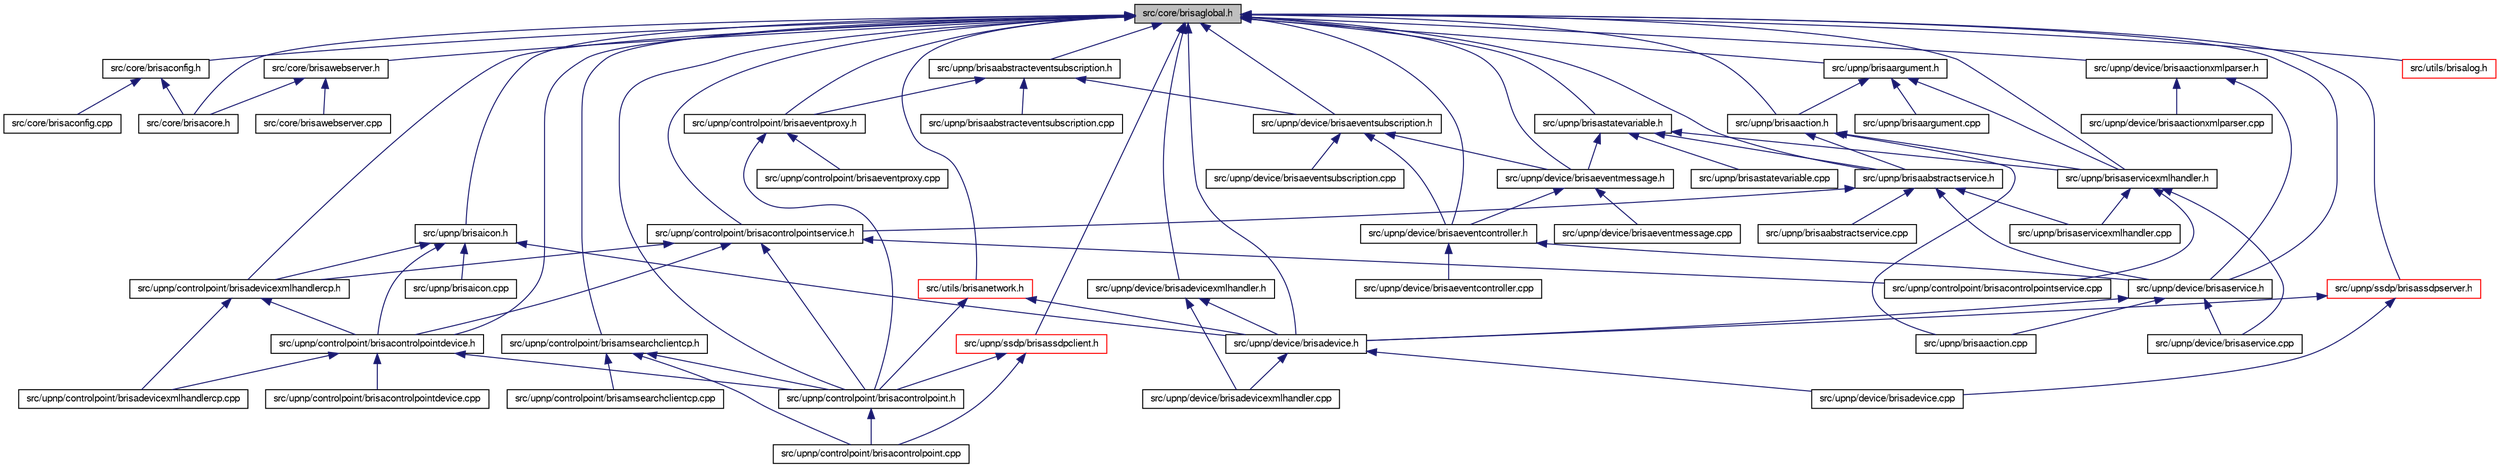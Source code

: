 digraph G
{
  bgcolor="transparent";
  edge [fontname="FreeSans",fontsize="10",labelfontname="FreeSans",labelfontsize="10"];
  node [fontname="FreeSans",fontsize="10",shape=record];
  Node1 [label="src/core/brisaglobal.h",height=0.2,width=0.4,color="black", fillcolor="grey75", style="filled" fontcolor="black"];
  Node1 -> Node2 [dir=back,color="midnightblue",fontsize="10",style="solid"];
  Node2 [label="src/core/brisaconfig.h",height=0.2,width=0.4,color="black",URL="$brisaconfig_8h.html"];
  Node2 -> Node3 [dir=back,color="midnightblue",fontsize="10",style="solid"];
  Node3 [label="src/core/brisaconfig.cpp",height=0.2,width=0.4,color="black",URL="$brisaconfig_8cpp.html"];
  Node2 -> Node4 [dir=back,color="midnightblue",fontsize="10",style="solid"];
  Node4 [label="src/core/brisacore.h",height=0.2,width=0.4,color="black",URL="$brisacore_8h.html"];
  Node1 -> Node4 [dir=back,color="midnightblue",fontsize="10",style="solid"];
  Node1 -> Node5 [dir=back,color="midnightblue",fontsize="10",style="solid"];
  Node5 [label="src/core/brisawebserver.h",height=0.2,width=0.4,color="black",URL="$brisawebserver_8h.html"];
  Node5 -> Node4 [dir=back,color="midnightblue",fontsize="10",style="solid"];
  Node5 -> Node6 [dir=back,color="midnightblue",fontsize="10",style="solid"];
  Node6 [label="src/core/brisawebserver.cpp",height=0.2,width=0.4,color="black",URL="$brisawebserver_8cpp.html"];
  Node1 -> Node7 [dir=back,color="midnightblue",fontsize="10",style="solid"];
  Node7 [label="src/upnp/brisaabstracteventsubscription.h",height=0.2,width=0.4,color="black",URL="$brisaabstracteventsubscription_8h.html"];
  Node7 -> Node8 [dir=back,color="midnightblue",fontsize="10",style="solid"];
  Node8 [label="src/upnp/brisaabstracteventsubscription.cpp",height=0.2,width=0.4,color="black",URL="$brisaabstracteventsubscription_8cpp.html"];
  Node7 -> Node9 [dir=back,color="midnightblue",fontsize="10",style="solid"];
  Node9 [label="src/upnp/controlpoint/brisaeventproxy.h",height=0.2,width=0.4,color="black",URL="$brisaeventproxy_8h.html"];
  Node9 -> Node10 [dir=back,color="midnightblue",fontsize="10",style="solid"];
  Node10 [label="src/upnp/controlpoint/brisacontrolpoint.h",height=0.2,width=0.4,color="black",URL="$brisacontrolpoint_8h.html"];
  Node10 -> Node11 [dir=back,color="midnightblue",fontsize="10",style="solid"];
  Node11 [label="src/upnp/controlpoint/brisacontrolpoint.cpp",height=0.2,width=0.4,color="black",URL="$brisacontrolpoint_8cpp.html"];
  Node9 -> Node12 [dir=back,color="midnightblue",fontsize="10",style="solid"];
  Node12 [label="src/upnp/controlpoint/brisaeventproxy.cpp",height=0.2,width=0.4,color="black",URL="$brisaeventproxy_8cpp.html"];
  Node7 -> Node13 [dir=back,color="midnightblue",fontsize="10",style="solid"];
  Node13 [label="src/upnp/device/brisaeventsubscription.h",height=0.2,width=0.4,color="black",URL="$brisaeventsubscription_8h.html"];
  Node13 -> Node14 [dir=back,color="midnightblue",fontsize="10",style="solid"];
  Node14 [label="src/upnp/device/brisaeventcontroller.h",height=0.2,width=0.4,color="black",URL="$brisaeventcontroller_8h.html"];
  Node14 -> Node15 [dir=back,color="midnightblue",fontsize="10",style="solid"];
  Node15 [label="src/upnp/device/brisaeventcontroller.cpp",height=0.2,width=0.4,color="black",URL="$brisaeventcontroller_8cpp.html"];
  Node14 -> Node16 [dir=back,color="midnightblue",fontsize="10",style="solid"];
  Node16 [label="src/upnp/device/brisaservice.h",height=0.2,width=0.4,color="black",URL="$brisaservice_8h.html"];
  Node16 -> Node17 [dir=back,color="midnightblue",fontsize="10",style="solid"];
  Node17 [label="src/upnp/brisaaction.cpp",height=0.2,width=0.4,color="black",URL="$brisaaction_8cpp.html"];
  Node16 -> Node18 [dir=back,color="midnightblue",fontsize="10",style="solid"];
  Node18 [label="src/upnp/device/brisadevice.h",height=0.2,width=0.4,color="black",URL="$brisadevice_8h.html"];
  Node18 -> Node19 [dir=back,color="midnightblue",fontsize="10",style="solid"];
  Node19 [label="src/upnp/device/brisadevice.cpp",height=0.2,width=0.4,color="black",URL="$brisadevice_8cpp.html"];
  Node18 -> Node20 [dir=back,color="midnightblue",fontsize="10",style="solid"];
  Node20 [label="src/upnp/device/brisadevicexmlhandler.cpp",height=0.2,width=0.4,color="black",URL="$brisadevicexmlhandler_8cpp.html"];
  Node16 -> Node21 [dir=back,color="midnightblue",fontsize="10",style="solid"];
  Node21 [label="src/upnp/device/brisaservice.cpp",height=0.2,width=0.4,color="black",URL="$brisaservice_8cpp.html"];
  Node13 -> Node22 [dir=back,color="midnightblue",fontsize="10",style="solid"];
  Node22 [label="src/upnp/device/brisaeventmessage.h",height=0.2,width=0.4,color="black",URL="$brisaeventmessage_8h.html"];
  Node22 -> Node14 [dir=back,color="midnightblue",fontsize="10",style="solid"];
  Node22 -> Node23 [dir=back,color="midnightblue",fontsize="10",style="solid"];
  Node23 [label="src/upnp/device/brisaeventmessage.cpp",height=0.2,width=0.4,color="black",URL="$brisaeventmessage_8cpp.html"];
  Node13 -> Node24 [dir=back,color="midnightblue",fontsize="10",style="solid"];
  Node24 [label="src/upnp/device/brisaeventsubscription.cpp",height=0.2,width=0.4,color="black",URL="$brisaeventsubscription_8cpp.html"];
  Node1 -> Node25 [dir=back,color="midnightblue",fontsize="10",style="solid"];
  Node25 [label="src/upnp/brisaabstractservice.h",height=0.2,width=0.4,color="black",URL="$brisaabstractservice_8h.html"];
  Node25 -> Node26 [dir=back,color="midnightblue",fontsize="10",style="solid"];
  Node26 [label="src/upnp/brisaabstractservice.cpp",height=0.2,width=0.4,color="black",URL="$brisaabstractservice_8cpp.html"];
  Node25 -> Node27 [dir=back,color="midnightblue",fontsize="10",style="solid"];
  Node27 [label="src/upnp/brisaservicexmlhandler.cpp",height=0.2,width=0.4,color="black",URL="$brisaservicexmlhandler_8cpp.html"];
  Node25 -> Node28 [dir=back,color="midnightblue",fontsize="10",style="solid"];
  Node28 [label="src/upnp/controlpoint/brisacontrolpointservice.h",height=0.2,width=0.4,color="black",URL="$brisacontrolpointservice_8h.html"];
  Node28 -> Node10 [dir=back,color="midnightblue",fontsize="10",style="solid"];
  Node28 -> Node29 [dir=back,color="midnightblue",fontsize="10",style="solid"];
  Node29 [label="src/upnp/controlpoint/brisacontrolpointdevice.h",height=0.2,width=0.4,color="black",URL="$brisacontrolpointdevice_8h.html"];
  Node29 -> Node10 [dir=back,color="midnightblue",fontsize="10",style="solid"];
  Node29 -> Node30 [dir=back,color="midnightblue",fontsize="10",style="solid"];
  Node30 [label="src/upnp/controlpoint/brisacontrolpointdevice.cpp",height=0.2,width=0.4,color="black",URL="$brisacontrolpointdevice_8cpp.html"];
  Node29 -> Node31 [dir=back,color="midnightblue",fontsize="10",style="solid"];
  Node31 [label="src/upnp/controlpoint/brisadevicexmlhandlercp.cpp",height=0.2,width=0.4,color="black",URL="$brisadevicexmlhandlercp_8cpp.html"];
  Node28 -> Node32 [dir=back,color="midnightblue",fontsize="10",style="solid"];
  Node32 [label="src/upnp/controlpoint/brisacontrolpointservice.cpp",height=0.2,width=0.4,color="black",URL="$brisacontrolpointservice_8cpp.html"];
  Node28 -> Node33 [dir=back,color="midnightblue",fontsize="10",style="solid"];
  Node33 [label="src/upnp/controlpoint/brisadevicexmlhandlercp.h",height=0.2,width=0.4,color="black",URL="$brisadevicexmlhandlercp_8h.html"];
  Node33 -> Node29 [dir=back,color="midnightblue",fontsize="10",style="solid"];
  Node33 -> Node31 [dir=back,color="midnightblue",fontsize="10",style="solid"];
  Node25 -> Node16 [dir=back,color="midnightblue",fontsize="10",style="solid"];
  Node1 -> Node34 [dir=back,color="midnightblue",fontsize="10",style="solid"];
  Node34 [label="src/upnp/brisaaction.h",height=0.2,width=0.4,color="black",URL="$brisaaction_8h.html"];
  Node34 -> Node25 [dir=back,color="midnightblue",fontsize="10",style="solid"];
  Node34 -> Node17 [dir=back,color="midnightblue",fontsize="10",style="solid"];
  Node34 -> Node35 [dir=back,color="midnightblue",fontsize="10",style="solid"];
  Node35 [label="src/upnp/brisaservicexmlhandler.h",height=0.2,width=0.4,color="black",URL="$brisaservicexmlhandler_8h.html"];
  Node35 -> Node27 [dir=back,color="midnightblue",fontsize="10",style="solid"];
  Node35 -> Node32 [dir=back,color="midnightblue",fontsize="10",style="solid"];
  Node35 -> Node21 [dir=back,color="midnightblue",fontsize="10",style="solid"];
  Node1 -> Node36 [dir=back,color="midnightblue",fontsize="10",style="solid"];
  Node36 [label="src/upnp/brisaargument.h",height=0.2,width=0.4,color="black",URL="$brisaargument_8h.html"];
  Node36 -> Node34 [dir=back,color="midnightblue",fontsize="10",style="solid"];
  Node36 -> Node37 [dir=back,color="midnightblue",fontsize="10",style="solid"];
  Node37 [label="src/upnp/brisaargument.cpp",height=0.2,width=0.4,color="black",URL="$brisaargument_8cpp.html"];
  Node36 -> Node35 [dir=back,color="midnightblue",fontsize="10",style="solid"];
  Node1 -> Node38 [dir=back,color="midnightblue",fontsize="10",style="solid"];
  Node38 [label="src/upnp/brisaicon.h",height=0.2,width=0.4,color="black",URL="$brisaicon_8h.html"];
  Node38 -> Node39 [dir=back,color="midnightblue",fontsize="10",style="solid"];
  Node39 [label="src/upnp/brisaicon.cpp",height=0.2,width=0.4,color="black",URL="$brisaicon_8cpp.html"];
  Node38 -> Node29 [dir=back,color="midnightblue",fontsize="10",style="solid"];
  Node38 -> Node33 [dir=back,color="midnightblue",fontsize="10",style="solid"];
  Node38 -> Node18 [dir=back,color="midnightblue",fontsize="10",style="solid"];
  Node1 -> Node35 [dir=back,color="midnightblue",fontsize="10",style="solid"];
  Node1 -> Node40 [dir=back,color="midnightblue",fontsize="10",style="solid"];
  Node40 [label="src/upnp/brisastatevariable.h",height=0.2,width=0.4,color="black",URL="$brisastatevariable_8h.html"];
  Node40 -> Node25 [dir=back,color="midnightblue",fontsize="10",style="solid"];
  Node40 -> Node35 [dir=back,color="midnightblue",fontsize="10",style="solid"];
  Node40 -> Node41 [dir=back,color="midnightblue",fontsize="10",style="solid"];
  Node41 [label="src/upnp/brisastatevariable.cpp",height=0.2,width=0.4,color="black",URL="$brisastatevariable_8cpp.html"];
  Node40 -> Node22 [dir=back,color="midnightblue",fontsize="10",style="solid"];
  Node1 -> Node10 [dir=back,color="midnightblue",fontsize="10",style="solid"];
  Node1 -> Node29 [dir=back,color="midnightblue",fontsize="10",style="solid"];
  Node1 -> Node28 [dir=back,color="midnightblue",fontsize="10",style="solid"];
  Node1 -> Node33 [dir=back,color="midnightblue",fontsize="10",style="solid"];
  Node1 -> Node9 [dir=back,color="midnightblue",fontsize="10",style="solid"];
  Node1 -> Node42 [dir=back,color="midnightblue",fontsize="10",style="solid"];
  Node42 [label="src/upnp/controlpoint/brisamsearchclientcp.h",height=0.2,width=0.4,color="black",URL="$brisamsearchclientcp_8h.html"];
  Node42 -> Node11 [dir=back,color="midnightblue",fontsize="10",style="solid"];
  Node42 -> Node10 [dir=back,color="midnightblue",fontsize="10",style="solid"];
  Node42 -> Node43 [dir=back,color="midnightblue",fontsize="10",style="solid"];
  Node43 [label="src/upnp/controlpoint/brisamsearchclientcp.cpp",height=0.2,width=0.4,color="black",URL="$brisamsearchclientcp_8cpp.html"];
  Node1 -> Node44 [dir=back,color="midnightblue",fontsize="10",style="solid"];
  Node44 [label="src/upnp/device/brisaactionxmlparser.h",height=0.2,width=0.4,color="black",URL="$brisaactionxmlparser_8h.html"];
  Node44 -> Node45 [dir=back,color="midnightblue",fontsize="10",style="solid"];
  Node45 [label="src/upnp/device/brisaactionxmlparser.cpp",height=0.2,width=0.4,color="black",URL="$brisaactionxmlparser_8cpp.html"];
  Node44 -> Node16 [dir=back,color="midnightblue",fontsize="10",style="solid"];
  Node1 -> Node18 [dir=back,color="midnightblue",fontsize="10",style="solid"];
  Node1 -> Node46 [dir=back,color="midnightblue",fontsize="10",style="solid"];
  Node46 [label="src/upnp/device/brisadevicexmlhandler.h",height=0.2,width=0.4,color="black",URL="$brisadevicexmlhandler_8h.html"];
  Node46 -> Node18 [dir=back,color="midnightblue",fontsize="10",style="solid"];
  Node46 -> Node20 [dir=back,color="midnightblue",fontsize="10",style="solid"];
  Node1 -> Node14 [dir=back,color="midnightblue",fontsize="10",style="solid"];
  Node1 -> Node22 [dir=back,color="midnightblue",fontsize="10",style="solid"];
  Node1 -> Node13 [dir=back,color="midnightblue",fontsize="10",style="solid"];
  Node1 -> Node16 [dir=back,color="midnightblue",fontsize="10",style="solid"];
  Node1 -> Node47 [dir=back,color="midnightblue",fontsize="10",style="solid"];
  Node47 [label="src/upnp/ssdp/brisassdpclient.h",height=0.2,width=0.4,color="red",URL="$brisassdpclient_8h.html"];
  Node47 -> Node11 [dir=back,color="midnightblue",fontsize="10",style="solid"];
  Node47 -> Node10 [dir=back,color="midnightblue",fontsize="10",style="solid"];
  Node1 -> Node48 [dir=back,color="midnightblue",fontsize="10",style="solid"];
  Node48 [label="src/upnp/ssdp/brisassdpserver.h",height=0.2,width=0.4,color="red",URL="$brisassdpserver_8h.html"];
  Node48 -> Node19 [dir=back,color="midnightblue",fontsize="10",style="solid"];
  Node48 -> Node18 [dir=back,color="midnightblue",fontsize="10",style="solid"];
  Node1 -> Node49 [dir=back,color="midnightblue",fontsize="10",style="solid"];
  Node49 [label="src/utils/brisalog.h",height=0.2,width=0.4,color="red",URL="$brisalog_8h.html"];
  Node1 -> Node50 [dir=back,color="midnightblue",fontsize="10",style="solid"];
  Node50 [label="src/utils/brisanetwork.h",height=0.2,width=0.4,color="red",URL="$brisanetwork_8h.html"];
  Node50 -> Node10 [dir=back,color="midnightblue",fontsize="10",style="solid"];
  Node50 -> Node18 [dir=back,color="midnightblue",fontsize="10",style="solid"];
}
